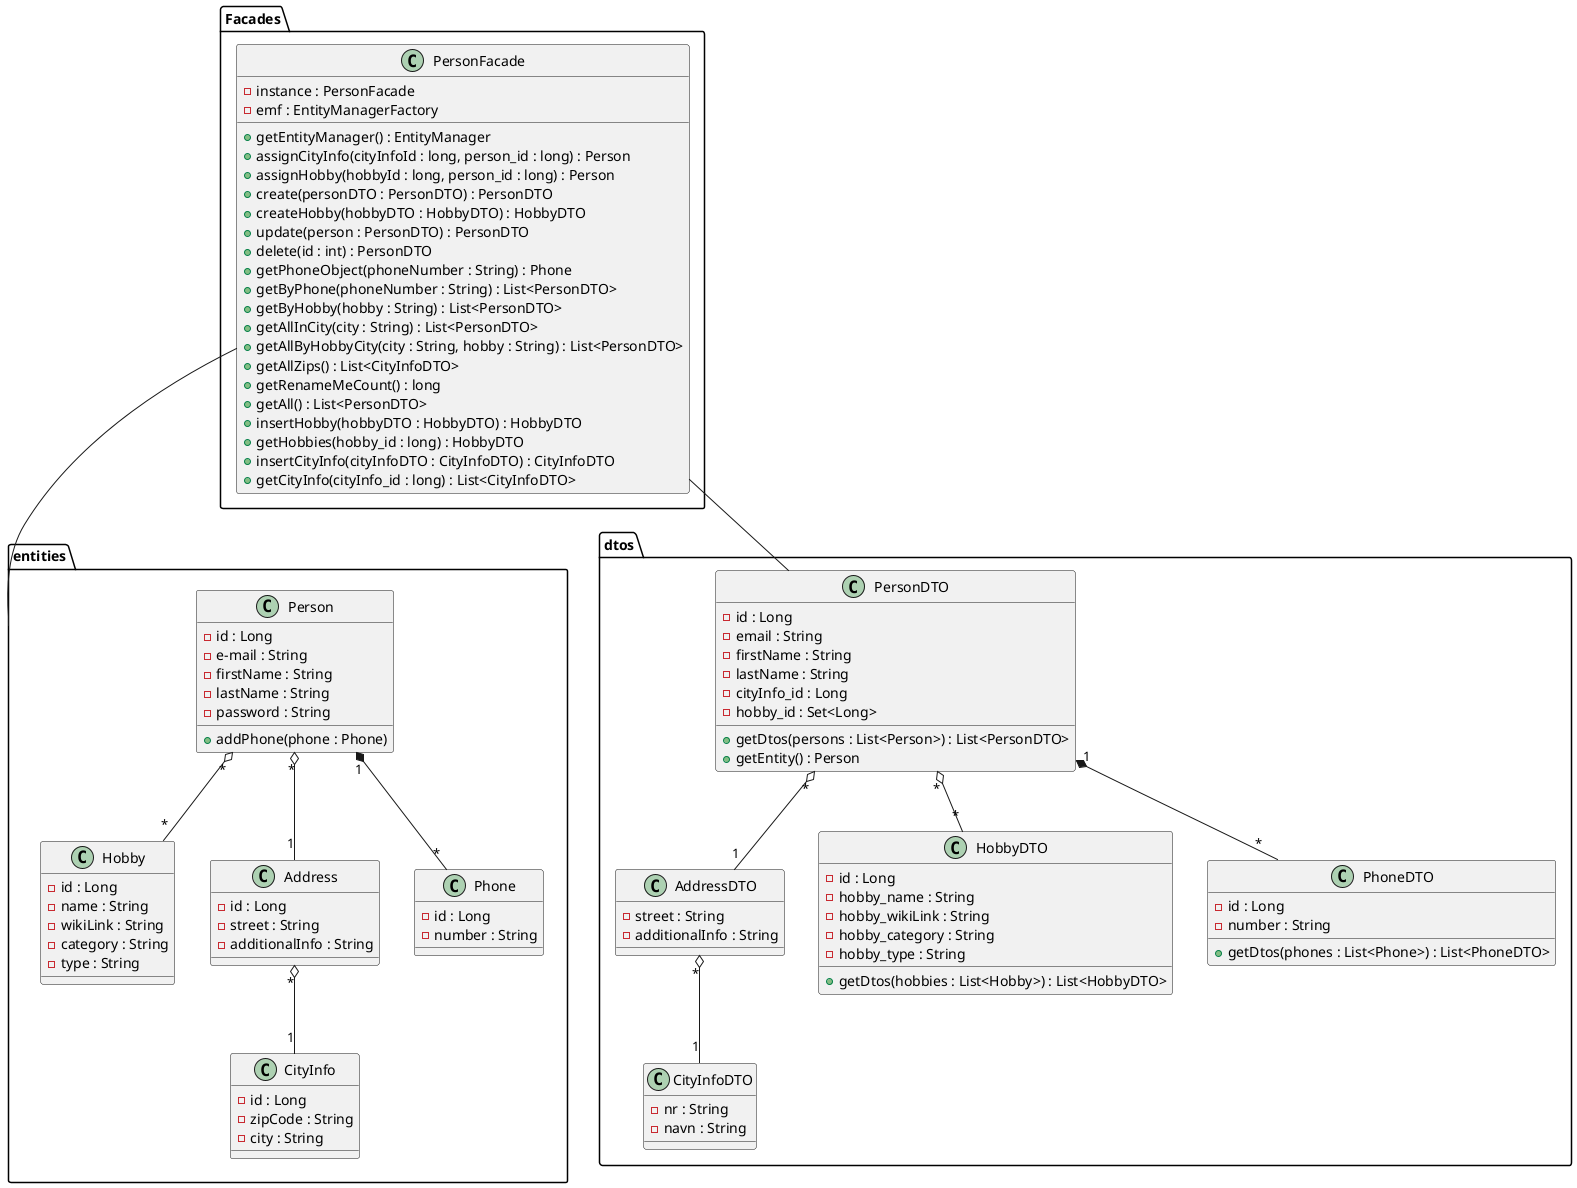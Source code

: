 @startuml
'https://plantuml.com/class-diagram

package entities {
    class Person {
        - id : Long
        - e-mail : String
        - firstName : String
        - lastName : String
        - password : String

        + addPhone(phone : Phone)
    }

    class Hobby {
        - id : Long
        - name : String
        - wikiLink : String
        - category : String
        - type : String
    }

    class Address {
        - id : Long
        - street : String
        - additionalInfo : String
    }

    class Phone {
        - id : Long
        - number : String
    }

    class CityInfo {
        - id : Long
        - zipCode : String
        - city : String
    }
}

package dtos {
    class AddressDTO {
        - street : String
        - additionalInfo : String
    }
    class CityInfoDTO {
        - nr : String
        - navn : String
    }
    class HobbyDTO {
        - id : Long
        - hobby_name : String
        - hobby_wikiLink : String
        - hobby_category : String
        - hobby_type : String

        + getDtos(hobbies : List<Hobby>) : List<HobbyDTO>
    }
    class PersonDTO {
        - id : Long
        - email : String
        - firstName : String
        - lastName : String
        - cityInfo_id : Long
        - hobby_id : Set<Long>

        + getDtos(persons : List<Person>) : List<PersonDTO>
        + getEntity() : Person
    }
    class PhoneDTO {
        - id : Long
        - number : String

        + getDtos(phones : List<Phone>) : List<PhoneDTO>
    }

    AddressDTO "*" o-- "1" CityInfoDTO
    PersonDTO "*" o-- "1" AddressDTO
    PersonDTO "*" o-- "*" HobbyDTO
    PersonDTO "1" *-- "*" PhoneDTO
}

package Facades {
    class PersonFacade {
        - instance : PersonFacade
        - emf : EntityManagerFactory

        + getEntityManager() : EntityManager
        + assignCityInfo(cityInfoId : long, person_id : long) : Person
        + assignHobby(hobbyId : long, person_id : long) : Person
        + create(personDTO : PersonDTO) : PersonDTO
        + createHobby(hobbyDTO : HobbyDTO) : HobbyDTO
        + update(person : PersonDTO) : PersonDTO
        + delete(id : int) : PersonDTO
        + getPhoneObject(phoneNumber : String) : Phone
        + getByPhone(phoneNumber : String) : List<PersonDTO>
        + getByHobby(hobby : String) : List<PersonDTO>
        + getAllInCity(city : String) : List<PersonDTO>
        + getAllByHobbyCity(city : String, hobby : String) : List<PersonDTO>
        + getAllZips() : List<CityInfoDTO>
        + getRenameMeCount() : long
        + getAll() : List<PersonDTO>
        + insertHobby(hobbyDTO : HobbyDTO) : HobbyDTO
        + getHobbies(hobby_id : long) : HobbyDTO
        + insertCityInfo(cityInfoDTO : CityInfoDTO) : CityInfoDTO
        + getCityInfo(cityInfo_id : long) : List<CityInfoDTO>
    }
}

Person "*" o-- "*" Hobby
Person "*" o-- "1" Address
Person "1" *-- "*" Phone
Address "*" o-- "1" CityInfo

PersonFacade -- entities
PersonFacade -- PersonDTO

@enduml
